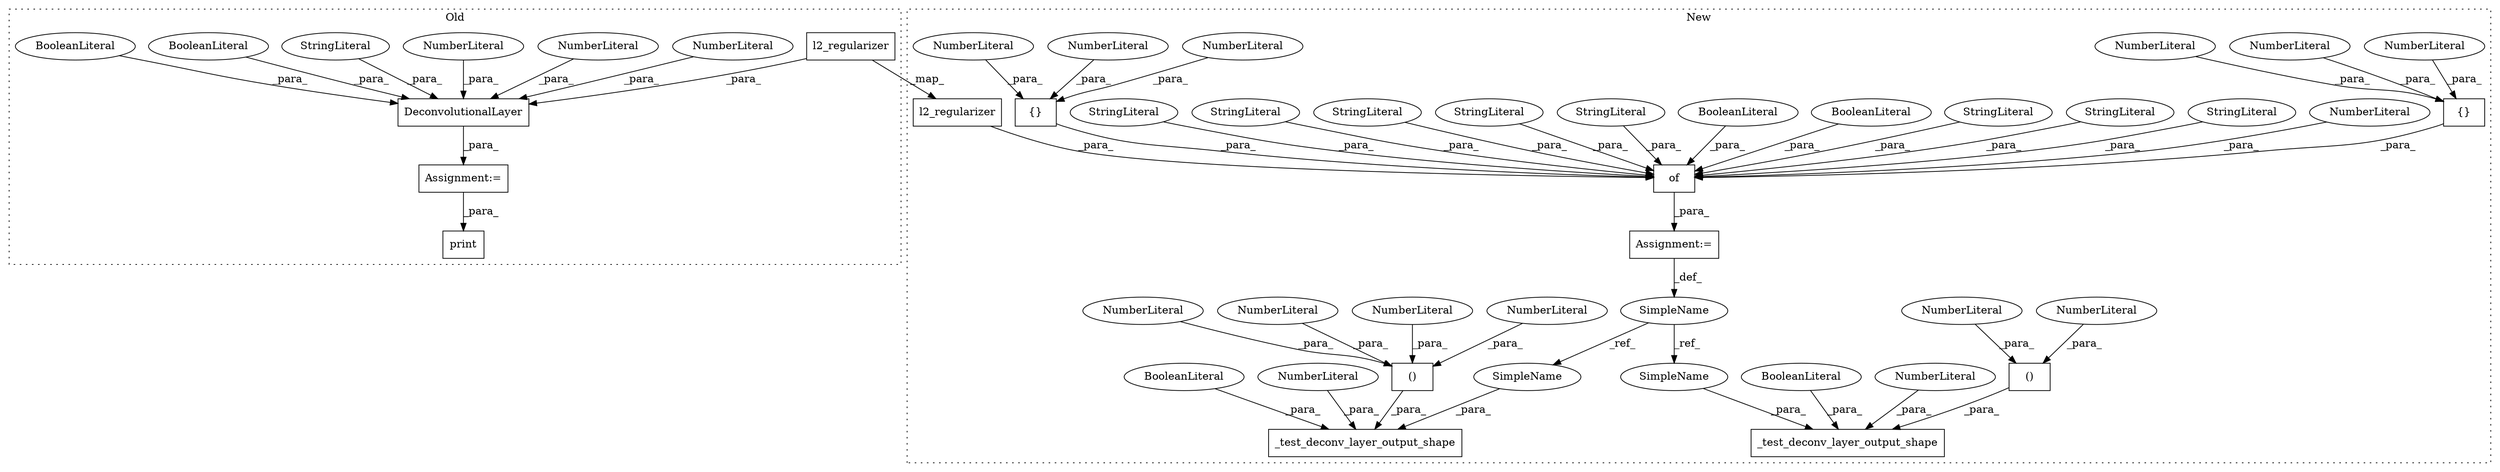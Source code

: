 digraph G {
subgraph cluster0 {
1 [label="DeconvolutionalLayer" a="32" s="6962,7049" l="21,1" shape="box"];
3 [label="NumberLiteral" a="34" s="6988" l="1" shape="ellipse"];
10 [label="NumberLiteral" a="34" s="6986" l="1" shape="ellipse"];
12 [label="NumberLiteral" a="34" s="6983" l="2" shape="ellipse"];
19 [label="print" a="32" s="7098,7112" l="6,1" shape="box"];
35 [label="Assignment:=" a="7" s="6961" l="1" shape="box"];
39 [label="StringLiteral" a="45" s="6990" l="7" shape="ellipse"];
42 [label="l2_regularizer" a="32" s="7011,7029" l="15,1" shape="box"];
43 [label="BooleanLiteral" a="9" s="7037" l="4" shape="ellipse"];
44 [label="BooleanLiteral" a="9" s="7031" l="5" shape="ellipse"];
label = "Old";
style="dotted";
}
subgraph cluster1 {
2 [label="{}" a="4" s="7055,7061" l="1,1" shape="box"];
4 [label="_test_deconv_layer_output_shape" a="32" s="7336,7459" l="32,1" shape="box"];
5 [label="()" a="106" s="7387" l="61" shape="box"];
6 [label="_test_deconv_layer_output_shape" a="32" s="7202,7324" l="32,1" shape="box"];
7 [label="()" a="106" s="7253" l="61" shape="box"];
8 [label="NumberLiteral" a="34" s="7446" l="2" shape="ellipse"];
9 [label="NumberLiteral" a="34" s="7056" l="1" shape="ellipse"];
11 [label="{}" a="4" s="7081,7087" l="1,1" shape="box"];
13 [label="NumberLiteral" a="34" s="7253" l="1" shape="ellipse"];
14 [label="NumberLiteral" a="34" s="7431" l="2" shape="ellipse"];
15 [label="NumberLiteral" a="34" s="7297" l="2" shape="ellipse"];
16 [label="NumberLiteral" a="34" s="7060" l="1" shape="ellipse"];
17 [label="NumberLiteral" a="34" s="7086" l="1" shape="ellipse"];
18 [label="NumberLiteral" a="34" s="7234" l="1" shape="ellipse"];
20 [label="NumberLiteral" a="34" s="7401" l="2" shape="ellipse"];
21 [label="NumberLiteral" a="34" s="7456" l="3" shape="ellipse"];
22 [label="NumberLiteral" a="34" s="7058" l="1" shape="ellipse"];
23 [label="of" a="32" s="7010,7190" l="3,1" shape="box"];
24 [label="NumberLiteral" a="34" s="7029" l="2" shape="ellipse"];
25 [label="BooleanLiteral" a="9" s="7450" l="5" shape="ellipse"];
26 [label="BooleanLiteral" a="9" s="7316" l="4" shape="ellipse"];
27 [label="StringLiteral" a="45" s="7134" l="7" shape="ellipse"];
28 [label="StringLiteral" a="45" s="7063" l="8" shape="ellipse"];
29 [label="StringLiteral" a="45" s="7089" l="11" shape="ellipse"];
30 [label="BooleanLiteral" a="9" s="7117" l="4" shape="ellipse"];
31 [label="BooleanLiteral" a="9" s="7101" l="5" shape="ellipse"];
32 [label="StringLiteral" a="45" s="7107" l="9" shape="ellipse"];
33 [label="StringLiteral" a="45" s="7142" l="15" shape="ellipse"];
34 [label="SimpleName" a="42" s="6994" l="11" shape="ellipse"];
36 [label="Assignment:=" a="7" s="7005" l="1" shape="box"];
37 [label="StringLiteral" a="45" s="7122" l="11" shape="ellipse"];
38 [label="StringLiteral" a="45" s="7013" l="15" shape="ellipse"];
40 [label="StringLiteral" a="45" s="7032" l="13" shape="ellipse"];
41 [label="l2_regularizer" a="32" s="7171,7189" l="15,1" shape="box"];
45 [label="NumberLiteral" a="34" s="7387" l="1" shape="ellipse"];
46 [label="NumberLiteral" a="34" s="7084" l="1" shape="ellipse"];
47 [label="NumberLiteral" a="34" s="7082" l="1" shape="ellipse"];
48 [label="SimpleName" a="42" s="7236" l="11" shape="ellipse"];
49 [label="SimpleName" a="42" s="7370" l="11" shape="ellipse"];
label = "New";
style="dotted";
}
1 -> 35 [label="_para_"];
2 -> 23 [label="_para_"];
3 -> 1 [label="_para_"];
5 -> 4 [label="_para_"];
7 -> 6 [label="_para_"];
8 -> 5 [label="_para_"];
9 -> 2 [label="_para_"];
10 -> 1 [label="_para_"];
11 -> 23 [label="_para_"];
12 -> 1 [label="_para_"];
13 -> 7 [label="_para_"];
14 -> 5 [label="_para_"];
15 -> 7 [label="_para_"];
16 -> 2 [label="_para_"];
17 -> 11 [label="_para_"];
18 -> 6 [label="_para_"];
20 -> 5 [label="_para_"];
21 -> 4 [label="_para_"];
22 -> 2 [label="_para_"];
23 -> 36 [label="_para_"];
24 -> 23 [label="_para_"];
25 -> 4 [label="_para_"];
26 -> 6 [label="_para_"];
27 -> 23 [label="_para_"];
28 -> 23 [label="_para_"];
29 -> 23 [label="_para_"];
30 -> 23 [label="_para_"];
31 -> 23 [label="_para_"];
32 -> 23 [label="_para_"];
33 -> 23 [label="_para_"];
34 -> 49 [label="_ref_"];
34 -> 48 [label="_ref_"];
35 -> 19 [label="_para_"];
36 -> 34 [label="_def_"];
37 -> 23 [label="_para_"];
38 -> 23 [label="_para_"];
39 -> 1 [label="_para_"];
40 -> 23 [label="_para_"];
41 -> 23 [label="_para_"];
42 -> 41 [label="_map_"];
42 -> 1 [label="_para_"];
43 -> 1 [label="_para_"];
44 -> 1 [label="_para_"];
45 -> 5 [label="_para_"];
46 -> 11 [label="_para_"];
47 -> 11 [label="_para_"];
48 -> 6 [label="_para_"];
49 -> 4 [label="_para_"];
}